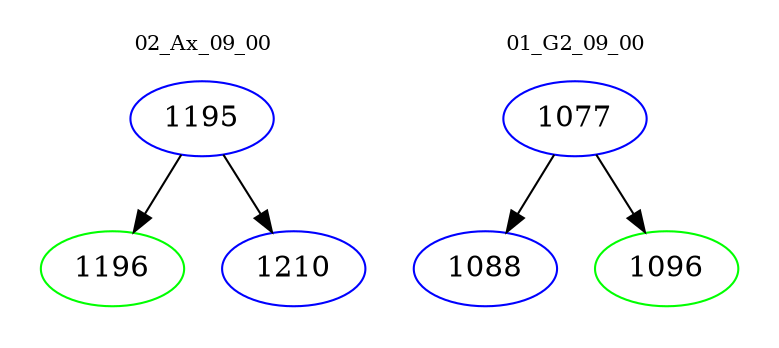 digraph{
subgraph cluster_0 {
color = white
label = "02_Ax_09_00";
fontsize=10;
T0_1195 [label="1195", color="blue"]
T0_1195 -> T0_1196 [color="black"]
T0_1196 [label="1196", color="green"]
T0_1195 -> T0_1210 [color="black"]
T0_1210 [label="1210", color="blue"]
}
subgraph cluster_1 {
color = white
label = "01_G2_09_00";
fontsize=10;
T1_1077 [label="1077", color="blue"]
T1_1077 -> T1_1088 [color="black"]
T1_1088 [label="1088", color="blue"]
T1_1077 -> T1_1096 [color="black"]
T1_1096 [label="1096", color="green"]
}
}
